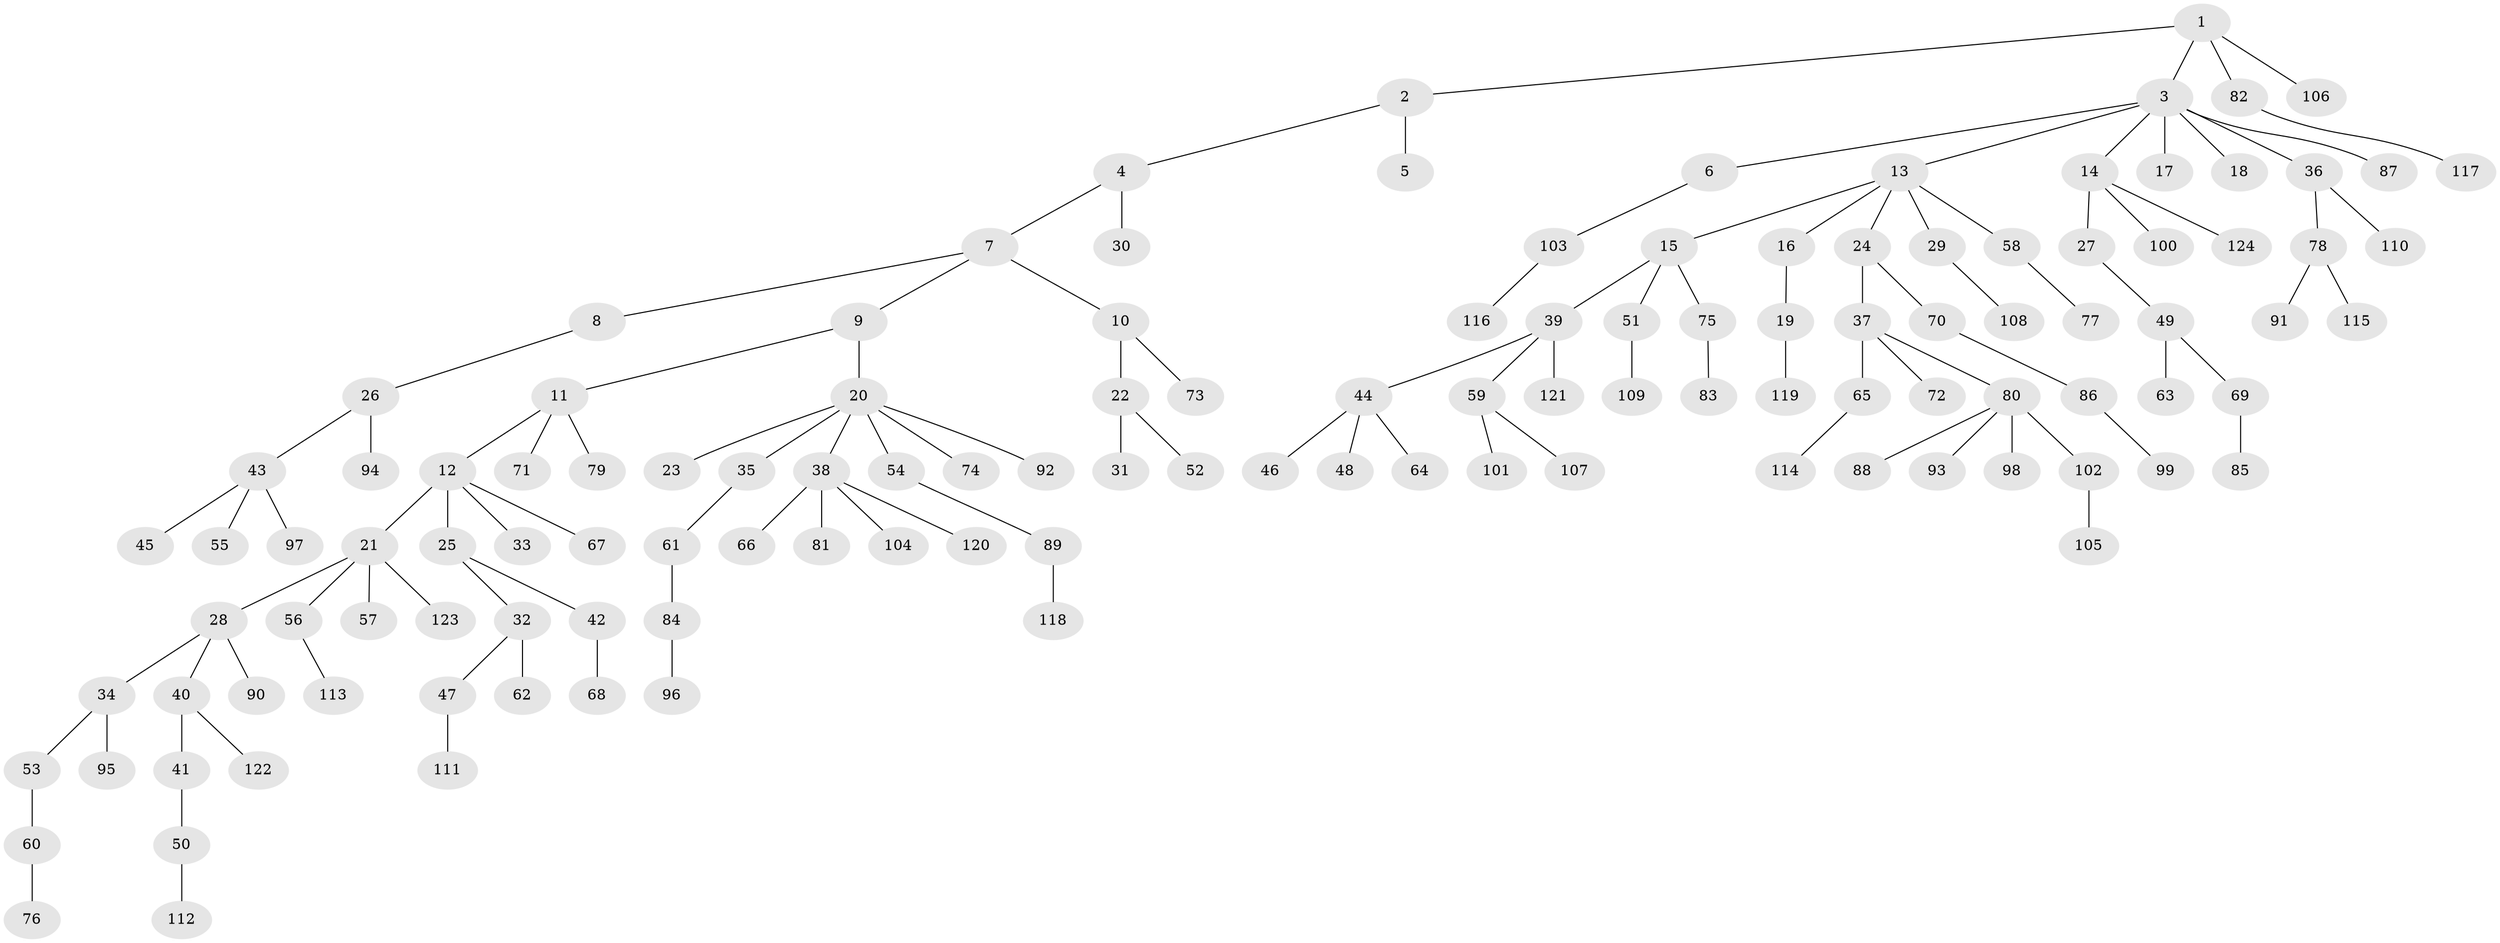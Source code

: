 // Generated by graph-tools (version 1.1) at 2025/50/03/09/25 03:50:16]
// undirected, 124 vertices, 123 edges
graph export_dot {
graph [start="1"]
  node [color=gray90,style=filled];
  1;
  2;
  3;
  4;
  5;
  6;
  7;
  8;
  9;
  10;
  11;
  12;
  13;
  14;
  15;
  16;
  17;
  18;
  19;
  20;
  21;
  22;
  23;
  24;
  25;
  26;
  27;
  28;
  29;
  30;
  31;
  32;
  33;
  34;
  35;
  36;
  37;
  38;
  39;
  40;
  41;
  42;
  43;
  44;
  45;
  46;
  47;
  48;
  49;
  50;
  51;
  52;
  53;
  54;
  55;
  56;
  57;
  58;
  59;
  60;
  61;
  62;
  63;
  64;
  65;
  66;
  67;
  68;
  69;
  70;
  71;
  72;
  73;
  74;
  75;
  76;
  77;
  78;
  79;
  80;
  81;
  82;
  83;
  84;
  85;
  86;
  87;
  88;
  89;
  90;
  91;
  92;
  93;
  94;
  95;
  96;
  97;
  98;
  99;
  100;
  101;
  102;
  103;
  104;
  105;
  106;
  107;
  108;
  109;
  110;
  111;
  112;
  113;
  114;
  115;
  116;
  117;
  118;
  119;
  120;
  121;
  122;
  123;
  124;
  1 -- 2;
  1 -- 3;
  1 -- 82;
  1 -- 106;
  2 -- 4;
  2 -- 5;
  3 -- 6;
  3 -- 13;
  3 -- 14;
  3 -- 17;
  3 -- 18;
  3 -- 36;
  3 -- 87;
  4 -- 7;
  4 -- 30;
  6 -- 103;
  7 -- 8;
  7 -- 9;
  7 -- 10;
  8 -- 26;
  9 -- 11;
  9 -- 20;
  10 -- 22;
  10 -- 73;
  11 -- 12;
  11 -- 71;
  11 -- 79;
  12 -- 21;
  12 -- 25;
  12 -- 33;
  12 -- 67;
  13 -- 15;
  13 -- 16;
  13 -- 24;
  13 -- 29;
  13 -- 58;
  14 -- 27;
  14 -- 100;
  14 -- 124;
  15 -- 39;
  15 -- 51;
  15 -- 75;
  16 -- 19;
  19 -- 119;
  20 -- 23;
  20 -- 35;
  20 -- 38;
  20 -- 54;
  20 -- 74;
  20 -- 92;
  21 -- 28;
  21 -- 56;
  21 -- 57;
  21 -- 123;
  22 -- 31;
  22 -- 52;
  24 -- 37;
  24 -- 70;
  25 -- 32;
  25 -- 42;
  26 -- 43;
  26 -- 94;
  27 -- 49;
  28 -- 34;
  28 -- 40;
  28 -- 90;
  29 -- 108;
  32 -- 47;
  32 -- 62;
  34 -- 53;
  34 -- 95;
  35 -- 61;
  36 -- 78;
  36 -- 110;
  37 -- 65;
  37 -- 72;
  37 -- 80;
  38 -- 66;
  38 -- 81;
  38 -- 104;
  38 -- 120;
  39 -- 44;
  39 -- 59;
  39 -- 121;
  40 -- 41;
  40 -- 122;
  41 -- 50;
  42 -- 68;
  43 -- 45;
  43 -- 55;
  43 -- 97;
  44 -- 46;
  44 -- 48;
  44 -- 64;
  47 -- 111;
  49 -- 63;
  49 -- 69;
  50 -- 112;
  51 -- 109;
  53 -- 60;
  54 -- 89;
  56 -- 113;
  58 -- 77;
  59 -- 101;
  59 -- 107;
  60 -- 76;
  61 -- 84;
  65 -- 114;
  69 -- 85;
  70 -- 86;
  75 -- 83;
  78 -- 91;
  78 -- 115;
  80 -- 88;
  80 -- 93;
  80 -- 98;
  80 -- 102;
  82 -- 117;
  84 -- 96;
  86 -- 99;
  89 -- 118;
  102 -- 105;
  103 -- 116;
}
